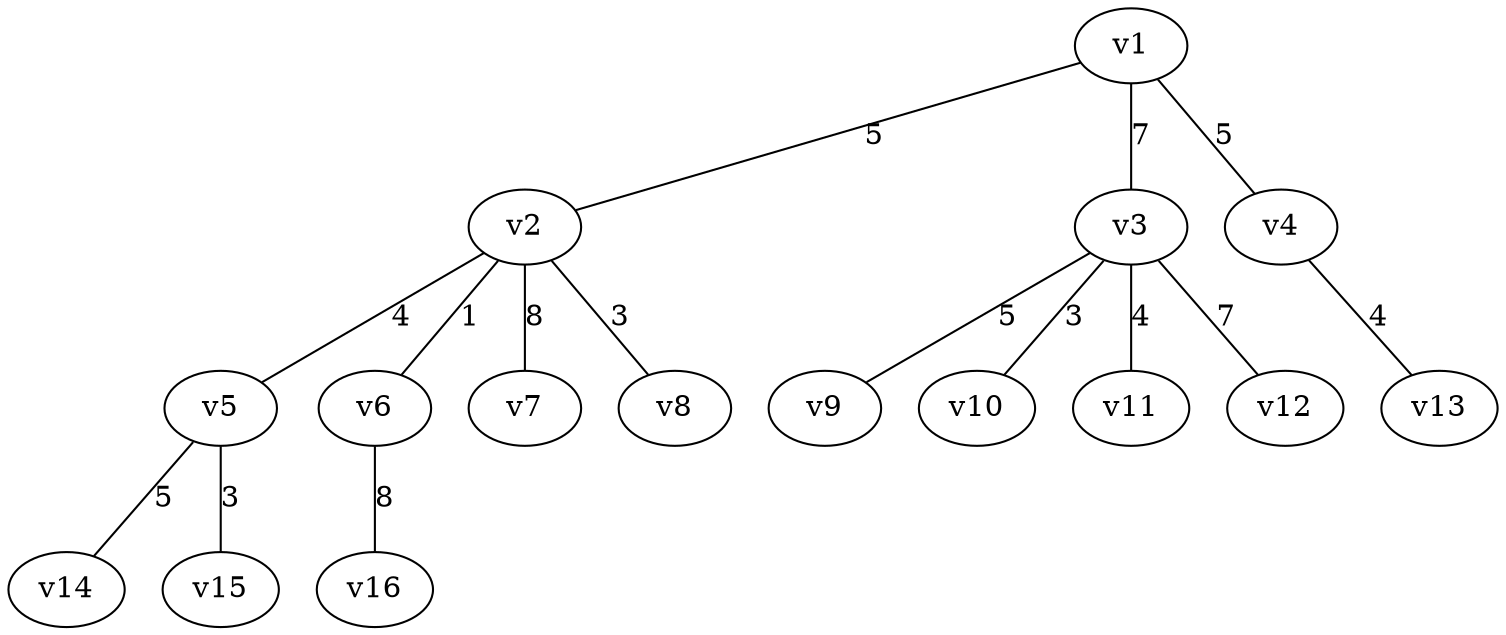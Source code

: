 graph {
v1--v2[label=5, weight=5];
v1--v3[label=7, weight=7];
v1--v4[label=5, weight=5];
v2--v5[label=4, weight=4];
v2--v6[label=1, weight=1];
v2--v7[label=8, weight=8];
v2--v8[label=3, weight=3];
v3--v9[label=5, weight=5];
v3--v10[label=3, weight=3];
v3--v11[label=4, weight=4];
v3--v12[label=7, weight=7];
v4--v13[label=4, weight=4];
v5--v14[label=5, weight=5];
v5--v15[label=3, weight=3];
v6--v16[label=8, weight=8];
}